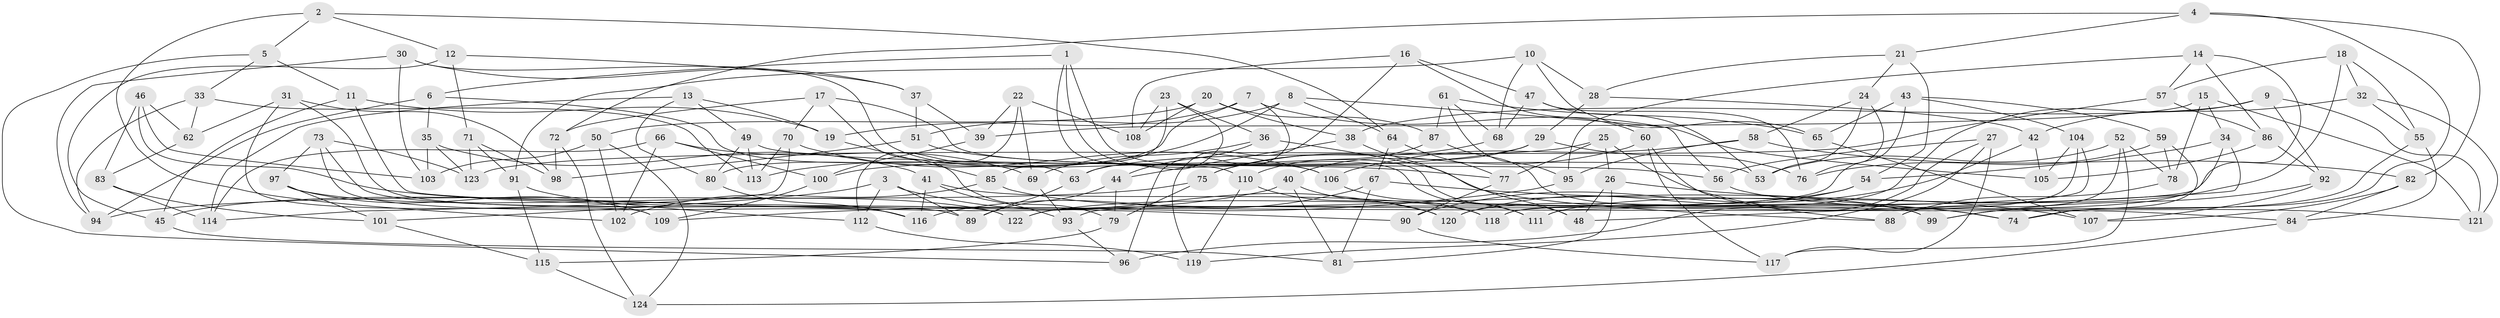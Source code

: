 // coarse degree distribution, {6: 0.525, 4: 0.45, 5: 0.025}
// Generated by graph-tools (version 1.1) at 2025/42/03/06/25 10:42:22]
// undirected, 124 vertices, 248 edges
graph export_dot {
graph [start="1"]
  node [color=gray90,style=filled];
  1;
  2;
  3;
  4;
  5;
  6;
  7;
  8;
  9;
  10;
  11;
  12;
  13;
  14;
  15;
  16;
  17;
  18;
  19;
  20;
  21;
  22;
  23;
  24;
  25;
  26;
  27;
  28;
  29;
  30;
  31;
  32;
  33;
  34;
  35;
  36;
  37;
  38;
  39;
  40;
  41;
  42;
  43;
  44;
  45;
  46;
  47;
  48;
  49;
  50;
  51;
  52;
  53;
  54;
  55;
  56;
  57;
  58;
  59;
  60;
  61;
  62;
  63;
  64;
  65;
  66;
  67;
  68;
  69;
  70;
  71;
  72;
  73;
  74;
  75;
  76;
  77;
  78;
  79;
  80;
  81;
  82;
  83;
  84;
  85;
  86;
  87;
  88;
  89;
  90;
  91;
  92;
  93;
  94;
  95;
  96;
  97;
  98;
  99;
  100;
  101;
  102;
  103;
  104;
  105;
  106;
  107;
  108;
  109;
  110;
  111;
  112;
  113;
  114;
  115;
  116;
  117;
  118;
  119;
  120;
  121;
  122;
  123;
  124;
  1 -- 110;
  1 -- 6;
  1 -- 48;
  1 -- 111;
  2 -- 12;
  2 -- 102;
  2 -- 5;
  2 -- 64;
  3 -- 89;
  3 -- 120;
  3 -- 101;
  3 -- 112;
  4 -- 74;
  4 -- 82;
  4 -- 21;
  4 -- 72;
  5 -- 11;
  5 -- 33;
  5 -- 96;
  6 -- 94;
  6 -- 63;
  6 -- 35;
  7 -- 19;
  7 -- 96;
  7 -- 80;
  7 -- 105;
  8 -- 56;
  8 -- 51;
  8 -- 113;
  8 -- 64;
  9 -- 120;
  9 -- 92;
  9 -- 121;
  9 -- 38;
  10 -- 91;
  10 -- 68;
  10 -- 65;
  10 -- 28;
  11 -- 19;
  11 -- 45;
  11 -- 84;
  12 -- 37;
  12 -- 71;
  12 -- 45;
  13 -- 114;
  13 -- 80;
  13 -- 49;
  13 -- 19;
  14 -- 57;
  14 -- 95;
  14 -- 86;
  14 -- 93;
  15 -- 121;
  15 -- 39;
  15 -- 34;
  15 -- 78;
  16 -- 60;
  16 -- 119;
  16 -- 47;
  16 -- 108;
  17 -- 79;
  17 -- 72;
  17 -- 53;
  17 -- 70;
  18 -- 111;
  18 -- 57;
  18 -- 55;
  18 -- 32;
  19 -- 85;
  20 -- 87;
  20 -- 108;
  20 -- 50;
  20 -- 38;
  21 -- 28;
  21 -- 54;
  21 -- 24;
  22 -- 112;
  22 -- 39;
  22 -- 108;
  22 -- 69;
  23 -- 85;
  23 -- 108;
  23 -- 36;
  23 -- 63;
  24 -- 58;
  24 -- 53;
  24 -- 76;
  25 -- 26;
  25 -- 74;
  25 -- 63;
  25 -- 77;
  26 -- 81;
  26 -- 107;
  26 -- 48;
  27 -- 96;
  27 -- 56;
  27 -- 117;
  27 -- 119;
  28 -- 29;
  28 -- 42;
  29 -- 100;
  29 -- 76;
  29 -- 40;
  30 -- 103;
  30 -- 37;
  30 -- 106;
  30 -- 94;
  31 -- 109;
  31 -- 98;
  31 -- 62;
  31 -- 122;
  32 -- 121;
  32 -- 42;
  32 -- 55;
  33 -- 62;
  33 -- 94;
  33 -- 113;
  34 -- 118;
  34 -- 54;
  34 -- 48;
  35 -- 123;
  35 -- 103;
  35 -- 41;
  36 -- 44;
  36 -- 88;
  36 -- 69;
  37 -- 39;
  37 -- 51;
  38 -- 48;
  38 -- 44;
  39 -- 100;
  40 -- 118;
  40 -- 45;
  40 -- 81;
  41 -- 118;
  41 -- 116;
  41 -- 93;
  42 -- 90;
  42 -- 105;
  43 -- 122;
  43 -- 59;
  43 -- 65;
  43 -- 104;
  44 -- 89;
  44 -- 79;
  45 -- 81;
  46 -- 103;
  46 -- 90;
  46 -- 83;
  46 -- 62;
  47 -- 76;
  47 -- 68;
  47 -- 53;
  49 -- 113;
  49 -- 56;
  49 -- 80;
  50 -- 124;
  50 -- 102;
  50 -- 103;
  51 -- 98;
  51 -- 77;
  52 -- 88;
  52 -- 78;
  52 -- 117;
  52 -- 53;
  54 -- 120;
  54 -- 122;
  55 -- 99;
  55 -- 84;
  56 -- 121;
  57 -- 123;
  57 -- 86;
  58 -- 82;
  58 -- 106;
  58 -- 95;
  59 -- 78;
  59 -- 76;
  59 -- 74;
  60 -- 117;
  60 -- 75;
  60 -- 88;
  61 -- 65;
  61 -- 87;
  61 -- 95;
  61 -- 68;
  62 -- 83;
  63 -- 89;
  64 -- 77;
  64 -- 67;
  65 -- 107;
  66 -- 100;
  66 -- 69;
  66 -- 102;
  66 -- 114;
  67 -- 81;
  67 -- 74;
  67 -- 116;
  68 -- 75;
  69 -- 93;
  70 -- 106;
  70 -- 114;
  70 -- 113;
  71 -- 123;
  71 -- 91;
  71 -- 98;
  72 -- 124;
  72 -- 98;
  73 -- 89;
  73 -- 123;
  73 -- 97;
  73 -- 116;
  75 -- 79;
  75 -- 94;
  77 -- 90;
  78 -- 88;
  79 -- 115;
  80 -- 116;
  82 -- 107;
  82 -- 84;
  83 -- 101;
  83 -- 114;
  84 -- 124;
  85 -- 99;
  85 -- 102;
  86 -- 105;
  86 -- 92;
  87 -- 110;
  87 -- 99;
  90 -- 117;
  91 -- 112;
  91 -- 115;
  92 -- 107;
  92 -- 99;
  93 -- 96;
  95 -- 109;
  97 -- 122;
  97 -- 101;
  97 -- 109;
  100 -- 109;
  101 -- 115;
  104 -- 111;
  104 -- 105;
  104 -- 118;
  106 -- 111;
  110 -- 119;
  110 -- 120;
  112 -- 119;
  115 -- 124;
}

